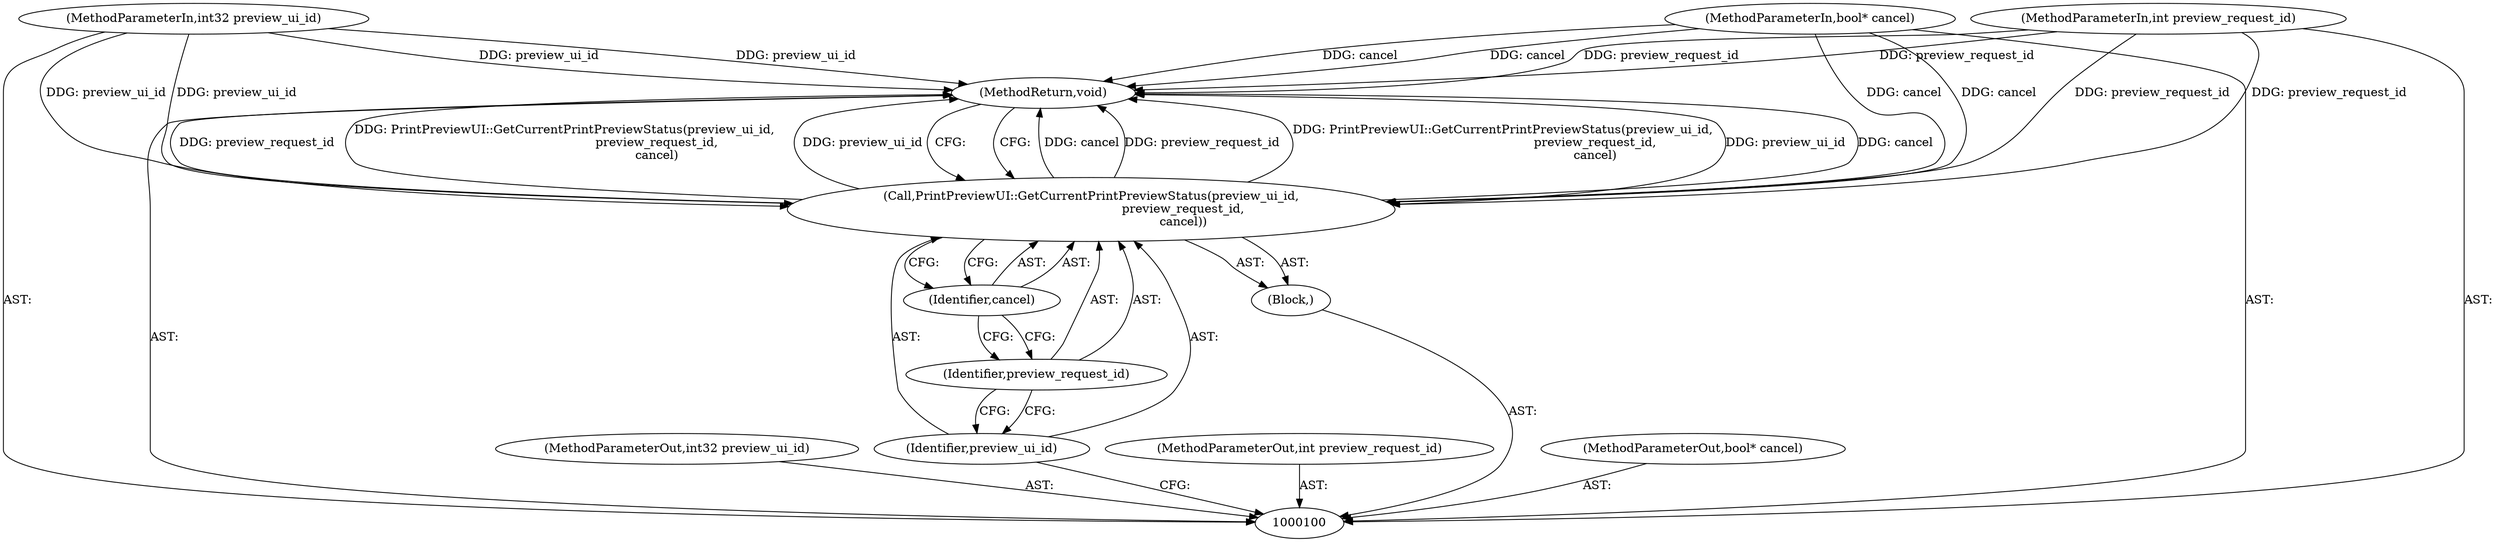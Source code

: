 digraph "0_Chrome_116d0963cadfbf55ef2ec3d13781987c4d80517a_6" {
"1000109" [label="(MethodReturn,void)"];
"1000101" [label="(MethodParameterIn,int32 preview_ui_id)"];
"1000121" [label="(MethodParameterOut,int32 preview_ui_id)"];
"1000102" [label="(MethodParameterIn,int preview_request_id)"];
"1000122" [label="(MethodParameterOut,int preview_request_id)"];
"1000103" [label="(MethodParameterIn,bool* cancel)"];
"1000123" [label="(MethodParameterOut,bool* cancel)"];
"1000104" [label="(Block,)"];
"1000105" [label="(Call,PrintPreviewUI::GetCurrentPrintPreviewStatus(preview_ui_id,\n                                                preview_request_id,\n                                                cancel))"];
"1000106" [label="(Identifier,preview_ui_id)"];
"1000107" [label="(Identifier,preview_request_id)"];
"1000108" [label="(Identifier,cancel)"];
"1000109" -> "1000100"  [label="AST: "];
"1000109" -> "1000105"  [label="CFG: "];
"1000105" -> "1000109"  [label="DDG: cancel"];
"1000105" -> "1000109"  [label="DDG: preview_request_id"];
"1000105" -> "1000109"  [label="DDG: PrintPreviewUI::GetCurrentPrintPreviewStatus(preview_ui_id,\n                                                preview_request_id,\n                                                cancel)"];
"1000105" -> "1000109"  [label="DDG: preview_ui_id"];
"1000103" -> "1000109"  [label="DDG: cancel"];
"1000102" -> "1000109"  [label="DDG: preview_request_id"];
"1000101" -> "1000109"  [label="DDG: preview_ui_id"];
"1000101" -> "1000100"  [label="AST: "];
"1000101" -> "1000109"  [label="DDG: preview_ui_id"];
"1000101" -> "1000105"  [label="DDG: preview_ui_id"];
"1000121" -> "1000100"  [label="AST: "];
"1000102" -> "1000100"  [label="AST: "];
"1000102" -> "1000109"  [label="DDG: preview_request_id"];
"1000102" -> "1000105"  [label="DDG: preview_request_id"];
"1000122" -> "1000100"  [label="AST: "];
"1000103" -> "1000100"  [label="AST: "];
"1000103" -> "1000109"  [label="DDG: cancel"];
"1000103" -> "1000105"  [label="DDG: cancel"];
"1000123" -> "1000100"  [label="AST: "];
"1000104" -> "1000100"  [label="AST: "];
"1000105" -> "1000104"  [label="AST: "];
"1000105" -> "1000104"  [label="AST: "];
"1000105" -> "1000108"  [label="CFG: "];
"1000106" -> "1000105"  [label="AST: "];
"1000107" -> "1000105"  [label="AST: "];
"1000108" -> "1000105"  [label="AST: "];
"1000109" -> "1000105"  [label="CFG: "];
"1000105" -> "1000109"  [label="DDG: cancel"];
"1000105" -> "1000109"  [label="DDG: preview_request_id"];
"1000105" -> "1000109"  [label="DDG: PrintPreviewUI::GetCurrentPrintPreviewStatus(preview_ui_id,\n                                                preview_request_id,\n                                                cancel)"];
"1000105" -> "1000109"  [label="DDG: preview_ui_id"];
"1000101" -> "1000105"  [label="DDG: preview_ui_id"];
"1000102" -> "1000105"  [label="DDG: preview_request_id"];
"1000103" -> "1000105"  [label="DDG: cancel"];
"1000106" -> "1000105"  [label="AST: "];
"1000106" -> "1000100"  [label="CFG: "];
"1000107" -> "1000106"  [label="CFG: "];
"1000107" -> "1000105"  [label="AST: "];
"1000107" -> "1000106"  [label="CFG: "];
"1000108" -> "1000107"  [label="CFG: "];
"1000108" -> "1000105"  [label="AST: "];
"1000108" -> "1000107"  [label="CFG: "];
"1000105" -> "1000108"  [label="CFG: "];
}

